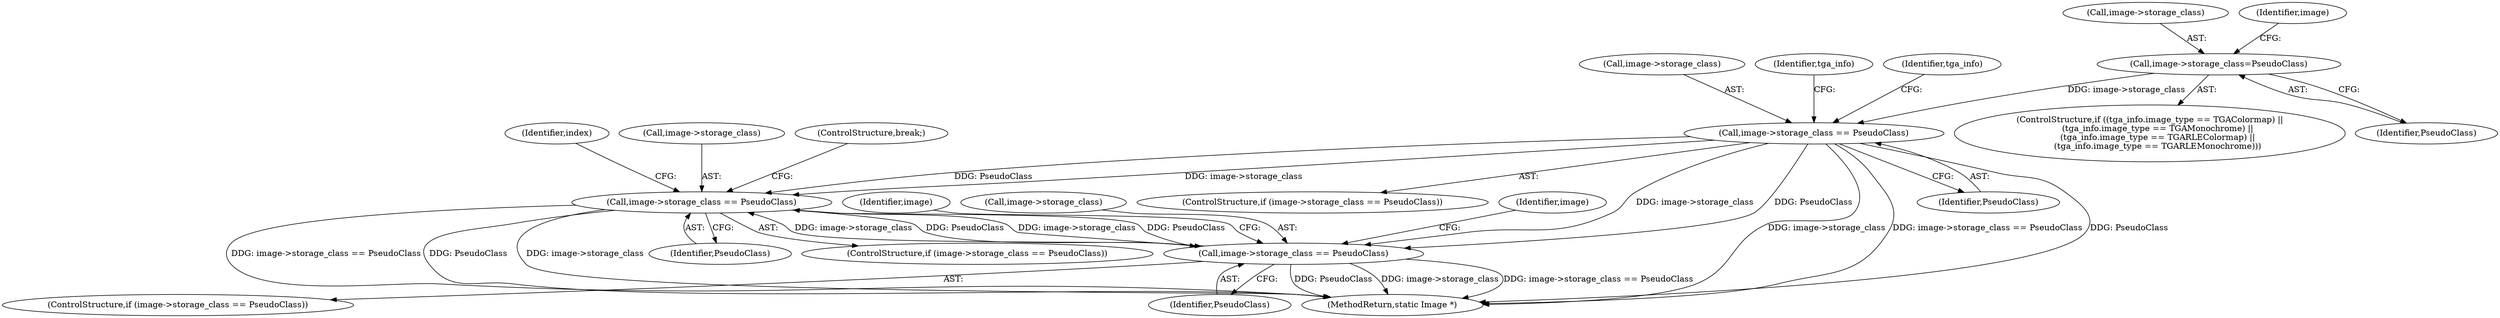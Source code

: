 digraph "0_ImageMagick_4f68e9661518463fca523c9726bb5d940a2aa6d8@pointer" {
"1000538" [label="(Call,image->storage_class=PseudoClass)"];
"1000572" [label="(Call,image->storage_class == PseudoClass)"];
"1001334" [label="(Call,image->storage_class == PseudoClass)"];
"1001458" [label="(Call,image->storage_class == PseudoClass)"];
"1000576" [label="(Identifier,PseudoClass)"];
"1001333" [label="(ControlStructure,if (image->storage_class == PseudoClass))"];
"1000573" [label="(Call,image->storage_class)"];
"1001464" [label="(Identifier,image)"];
"1000542" [label="(Identifier,PseudoClass)"];
"1000581" [label="(Identifier,tga_info)"];
"1000625" [label="(Identifier,tga_info)"];
"1001338" [label="(Identifier,PseudoClass)"];
"1001458" [label="(Call,image->storage_class == PseudoClass)"];
"1000514" [label="(ControlStructure,if ((tga_info.image_type == TGAColormap) ||\n      (tga_info.image_type == TGAMonochrome) ||\n      (tga_info.image_type == TGARLEColormap) ||\n      (tga_info.image_type == TGARLEMonochrome)))"];
"1001468" [label="(Identifier,image)"];
"1001334" [label="(Call,image->storage_class == PseudoClass)"];
"1001586" [label="(MethodReturn,static Image *)"];
"1001457" [label="(ControlStructure,if (image->storage_class == PseudoClass))"];
"1001462" [label="(Identifier,PseudoClass)"];
"1001353" [label="(ControlStructure,break;)"];
"1000571" [label="(ControlStructure,if (image->storage_class == PseudoClass))"];
"1001459" [label="(Call,image->storage_class)"];
"1000538" [label="(Call,image->storage_class=PseudoClass)"];
"1000539" [label="(Call,image->storage_class)"];
"1000545" [label="(Identifier,image)"];
"1001340" [label="(Identifier,index)"];
"1000572" [label="(Call,image->storage_class == PseudoClass)"];
"1001335" [label="(Call,image->storage_class)"];
"1000538" -> "1000514"  [label="AST: "];
"1000538" -> "1000542"  [label="CFG: "];
"1000539" -> "1000538"  [label="AST: "];
"1000542" -> "1000538"  [label="AST: "];
"1000545" -> "1000538"  [label="CFG: "];
"1000538" -> "1000572"  [label="DDG: image->storage_class"];
"1000572" -> "1000571"  [label="AST: "];
"1000572" -> "1000576"  [label="CFG: "];
"1000573" -> "1000572"  [label="AST: "];
"1000576" -> "1000572"  [label="AST: "];
"1000581" -> "1000572"  [label="CFG: "];
"1000625" -> "1000572"  [label="CFG: "];
"1000572" -> "1001586"  [label="DDG: image->storage_class == PseudoClass"];
"1000572" -> "1001586"  [label="DDG: PseudoClass"];
"1000572" -> "1001586"  [label="DDG: image->storage_class"];
"1000572" -> "1001334"  [label="DDG: image->storage_class"];
"1000572" -> "1001334"  [label="DDG: PseudoClass"];
"1000572" -> "1001458"  [label="DDG: image->storage_class"];
"1000572" -> "1001458"  [label="DDG: PseudoClass"];
"1001334" -> "1001333"  [label="AST: "];
"1001334" -> "1001338"  [label="CFG: "];
"1001335" -> "1001334"  [label="AST: "];
"1001338" -> "1001334"  [label="AST: "];
"1001340" -> "1001334"  [label="CFG: "];
"1001353" -> "1001334"  [label="CFG: "];
"1001334" -> "1001586"  [label="DDG: PseudoClass"];
"1001334" -> "1001586"  [label="DDG: image->storage_class"];
"1001334" -> "1001586"  [label="DDG: image->storage_class == PseudoClass"];
"1001458" -> "1001334"  [label="DDG: image->storage_class"];
"1001458" -> "1001334"  [label="DDG: PseudoClass"];
"1001334" -> "1001458"  [label="DDG: image->storage_class"];
"1001334" -> "1001458"  [label="DDG: PseudoClass"];
"1001458" -> "1001457"  [label="AST: "];
"1001458" -> "1001462"  [label="CFG: "];
"1001459" -> "1001458"  [label="AST: "];
"1001462" -> "1001458"  [label="AST: "];
"1001464" -> "1001458"  [label="CFG: "];
"1001468" -> "1001458"  [label="CFG: "];
"1001458" -> "1001586"  [label="DDG: PseudoClass"];
"1001458" -> "1001586"  [label="DDG: image->storage_class"];
"1001458" -> "1001586"  [label="DDG: image->storage_class == PseudoClass"];
}
